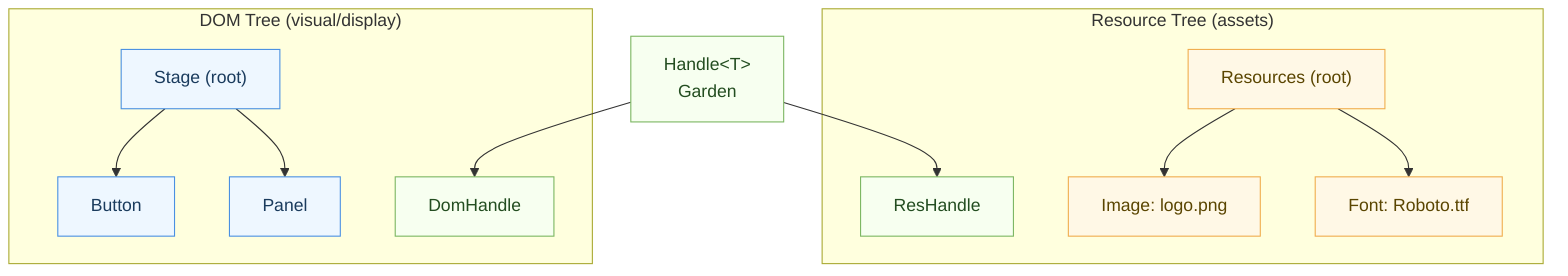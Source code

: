 flowchart TB
	classDef dom fill:#eef7ff,stroke:#4a90e2,color:#1a3b5d,stroke-width:1px
	classDef res fill:#fff8e6,stroke:#f0ad4e,color:#5a4500,stroke-width:1px
	classDef handle fill:#f7fff0,stroke:#7bb661,color:#234d20,stroke-width:1px

	%% Top center: generic handle concept ("Garden")
	Garden["Handle&lt;T&gt;<br/>Garden"]:::handle

	%% Left stack: ResHandle above Resource tree
	subgraph RES["Resource Tree (assets)"]
		direction TB
		ResHandle["ResHandle"]:::handle
		RRoot["Resources (root)"]:::res
		Img["Image: logo.png"]:::res
		Font["Font: Roboto.ttf"]:::res
		RRoot --> Img
		RRoot --> Font
	end

	%% Right stack: DomHandle above DOM tree
	subgraph DOM["DOM Tree (visual/display)"]
		direction TB
		DomHandle["DomHandle"]:::handle
		Stage["Stage (root)"]:::dom
		Btn["Button"]:::dom
		Panel["Panel"]:::dom
		Stage --> Btn
		Stage --> Panel
	end

	%% Connections from Garden
	Garden --> ResHandle
	Garden --> DomHandle